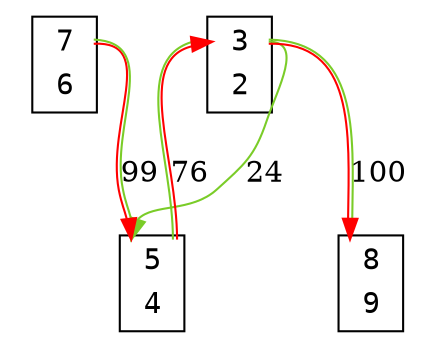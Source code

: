 digraph my_graph {
node[fontname=<Courier>,shape=<plaintext>]
vertex_0x7f3991fa7820_0x7f3991fa7d60[label=<<TABLE bgcolor = "white">
<TR><TD BORDER = "0" PORT = "port_0x7f3991fa7820_in"></TD><TD BORDER = "0" PORT = "port_">3</TD><TD BORDER = "0" PORT = "port_0x7f3991fa7820_out"></TD></TR>
<TR><TD BORDER = "0" PORT = "port_0x7f3991fa7d60_out"></TD><TD BORDER = "0" PORT = "port_">2</TD><TD BORDER = "0" PORT = "port_0x7f3991fa7d60_in"></TD></TR>
</TABLE>>,style=<filled>,color=<black>,fillcolor=<white>]
vertex_0x7f395c816040_0x7f395d0160a0[label=<<TABLE bgcolor = "white">
<TR><TD BORDER = "0" PORT = "port_0x7f395d0160a0_in"></TD><TD BORDER = "0" PORT = "port_">5</TD><TD BORDER = "0" PORT = "port_0x7f395d0160a0_out"></TD></TR>
<TR><TD BORDER = "0" PORT = "port_0x7f395c816040_out"></TD><TD BORDER = "0" PORT = "port_">4</TD><TD BORDER = "0" PORT = "port_0x7f395c816040_in"></TD></TR>
</TABLE>>,style=<filled>,color=<black>,fillcolor=<white>]
vertex_0x7f395c416040_0x7f3991fa7fa0[label=<<TABLE bgcolor = "white">
<TR><TD BORDER = "0" PORT = "port_0x7f3991fa7fa0_in"></TD><TD BORDER = "0" PORT = "port_">7</TD><TD BORDER = "0" PORT = "port_0x7f3991fa7fa0_out"></TD></TR>
<TR><TD BORDER = "0" PORT = "port_0x7f395c416040_out"></TD><TD BORDER = "0" PORT = "port_">6</TD><TD BORDER = "0" PORT = "port_0x7f395c416040_in"></TD></TR>
</TABLE>>,style=<filled>,color=<black>,fillcolor=<white>]
vertex_0x7f3991816040_0x7f3991f1eee0[label=<<TABLE bgcolor = "white">
<TR><TD BORDER = "0" PORT = "port_0x7f3991816040_in"></TD><TD BORDER = "0" PORT = "port_">8</TD><TD BORDER = "0" PORT = "port_0x7f3991816040_out"></TD></TR>
<TR><TD BORDER = "0" PORT = "port_0x7f3991f1eee0_out"></TD><TD BORDER = "0" PORT = "port_">9</TD><TD BORDER = "0" PORT = "port_0x7f3991f1eee0_in"></TD></TR>
</TABLE>>,style=<filled>,color=<black>,fillcolor=<white>]
vertex_0x7f395c816040_0x7f395d0160a0:port_0x7f395d0160a0_out->vertex_0x7f3991fa7820_0x7f3991fa7d60:port_0x7f3991fa7820_in[label="76",len=<0>,K=<0>,color=<0 1 1:0.250 0.800 0.800>]
vertex_0x7f395c416040_0x7f3991fa7fa0:port_0x7f3991fa7fa0_out->vertex_0x7f395c816040_0x7f395d0160a0:port_0x7f395d0160a0_in[label="99",len=<0>,K=<0>,color=<0 1 1:0.250 0.800 0.800>]
vertex_0x7f3991fa7820_0x7f3991fa7d60:port_0x7f3991fa7820_out->vertex_0x7f3991816040_0x7f3991f1eee0:port_0x7f3991816040_in[label="100",len=<0>,K=<0>,color=<0 1 1:0.250 0.800 0.800>]
vertex_0x7f3991fa7820_0x7f3991fa7d60:port_0x7f3991fa7820_out->vertex_0x7f395c816040_0x7f395d0160a0:port_0x7f395d0160a0_in[label="24",len=<0>,K=<0>,color=<0.250 0.800 0.800>]
}
